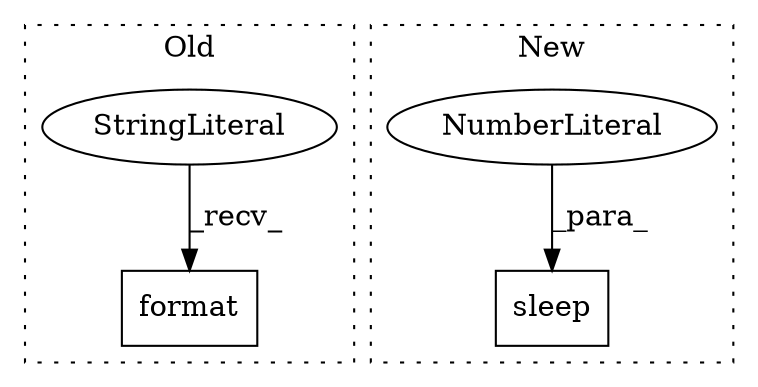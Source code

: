 digraph G {
subgraph cluster0 {
1 [label="format" a="32" s="27496,27558" l="7,1" shape="box"];
4 [label="StringLiteral" a="45" s="27470" l="25" shape="ellipse"];
label = "Old";
style="dotted";
}
subgraph cluster1 {
2 [label="sleep" a="32" s="27531,27541" l="6,1" shape="box"];
3 [label="NumberLiteral" a="34" s="27537" l="4" shape="ellipse"];
label = "New";
style="dotted";
}
3 -> 2 [label="_para_"];
4 -> 1 [label="_recv_"];
}